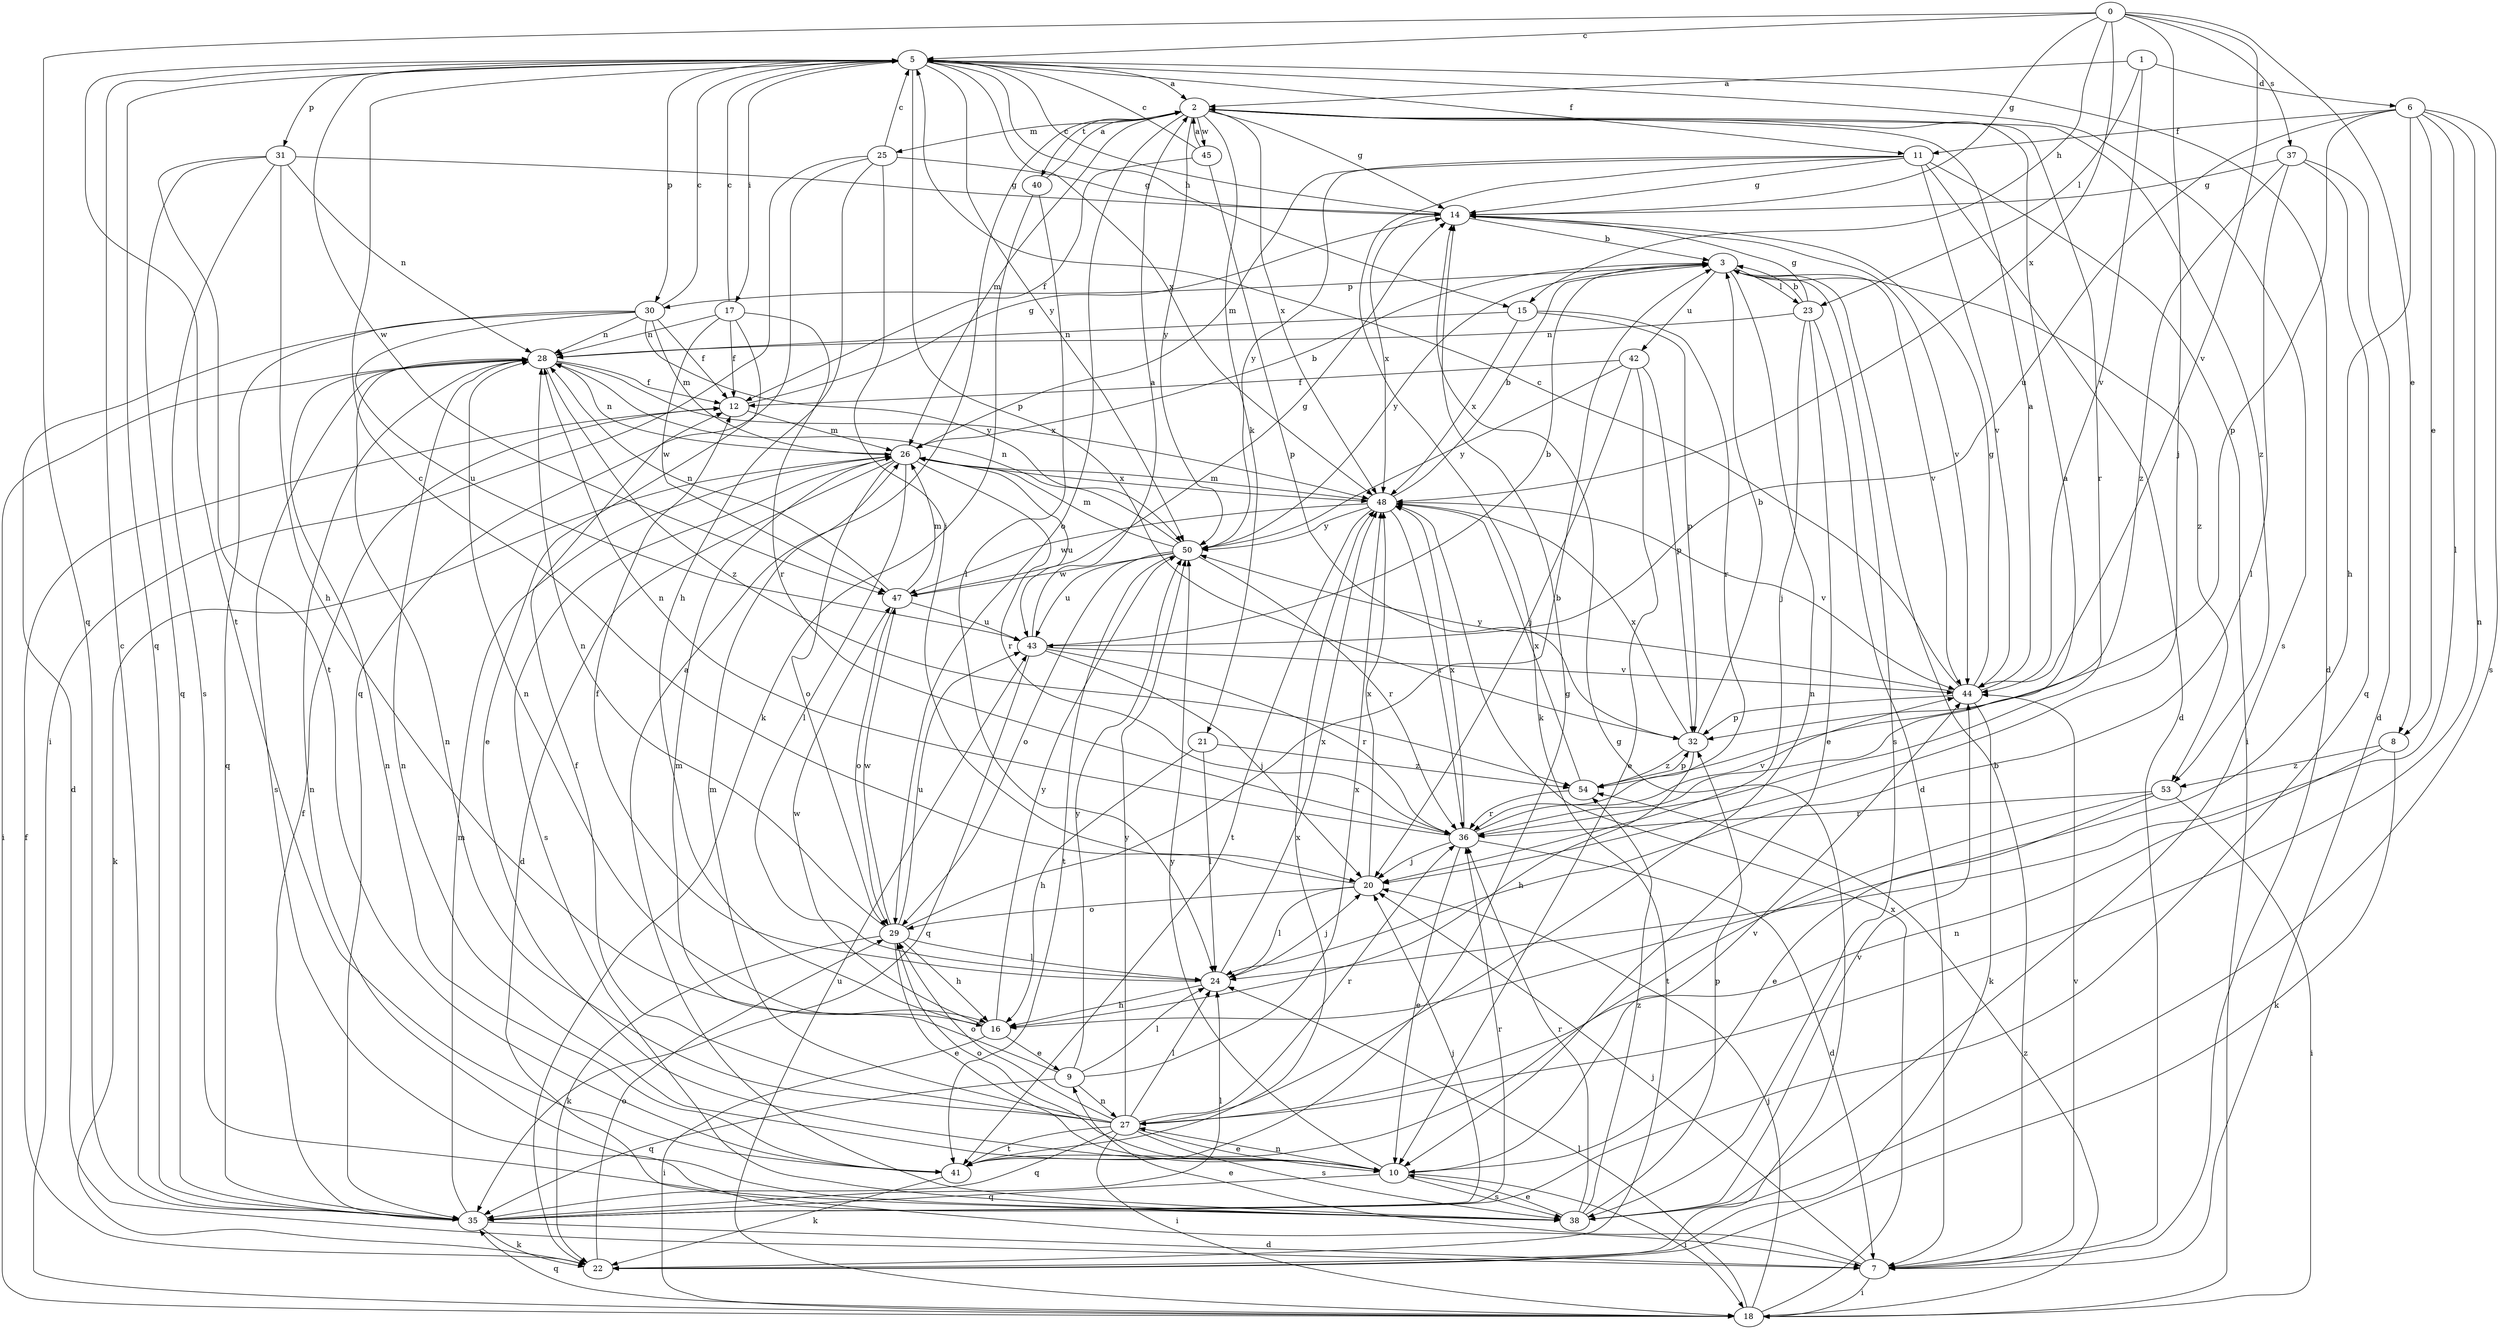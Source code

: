 strict digraph  {
0;
1;
2;
3;
5;
6;
7;
8;
9;
10;
11;
12;
14;
15;
16;
17;
18;
20;
21;
22;
23;
24;
25;
26;
27;
28;
29;
30;
31;
32;
35;
36;
37;
38;
40;
41;
42;
43;
44;
45;
47;
48;
50;
53;
54;
0 -> 5  [label=c];
0 -> 8  [label=e];
0 -> 14  [label=g];
0 -> 15  [label=h];
0 -> 20  [label=j];
0 -> 35  [label=q];
0 -> 37  [label=s];
0 -> 44  [label=v];
0 -> 48  [label=x];
1 -> 2  [label=a];
1 -> 6  [label=d];
1 -> 23  [label=l];
1 -> 44  [label=v];
2 -> 14  [label=g];
2 -> 21  [label=k];
2 -> 25  [label=m];
2 -> 26  [label=m];
2 -> 29  [label=o];
2 -> 36  [label=r];
2 -> 40  [label=t];
2 -> 45  [label=w];
2 -> 48  [label=x];
2 -> 50  [label=y];
2 -> 53  [label=z];
3 -> 23  [label=l];
3 -> 27  [label=n];
3 -> 30  [label=p];
3 -> 38  [label=s];
3 -> 42  [label=u];
3 -> 44  [label=v];
3 -> 50  [label=y];
3 -> 53  [label=z];
5 -> 2  [label=a];
5 -> 7  [label=d];
5 -> 11  [label=f];
5 -> 15  [label=h];
5 -> 17  [label=i];
5 -> 30  [label=p];
5 -> 31  [label=p];
5 -> 32  [label=p];
5 -> 35  [label=q];
5 -> 38  [label=s];
5 -> 41  [label=t];
5 -> 47  [label=w];
5 -> 48  [label=x];
5 -> 50  [label=y];
6 -> 8  [label=e];
6 -> 11  [label=f];
6 -> 16  [label=h];
6 -> 24  [label=l];
6 -> 27  [label=n];
6 -> 32  [label=p];
6 -> 38  [label=s];
6 -> 43  [label=u];
7 -> 3  [label=b];
7 -> 9  [label=e];
7 -> 18  [label=i];
7 -> 20  [label=j];
7 -> 44  [label=v];
8 -> 22  [label=k];
8 -> 27  [label=n];
8 -> 53  [label=z];
9 -> 24  [label=l];
9 -> 26  [label=m];
9 -> 27  [label=n];
9 -> 35  [label=q];
9 -> 48  [label=x];
9 -> 50  [label=y];
10 -> 18  [label=i];
10 -> 27  [label=n];
10 -> 28  [label=n];
10 -> 29  [label=o];
10 -> 35  [label=q];
10 -> 38  [label=s];
10 -> 44  [label=v];
10 -> 50  [label=y];
11 -> 7  [label=d];
11 -> 14  [label=g];
11 -> 18  [label=i];
11 -> 22  [label=k];
11 -> 26  [label=m];
11 -> 44  [label=v];
11 -> 50  [label=y];
12 -> 14  [label=g];
12 -> 26  [label=m];
14 -> 3  [label=b];
14 -> 5  [label=c];
14 -> 44  [label=v];
14 -> 48  [label=x];
15 -> 28  [label=n];
15 -> 32  [label=p];
15 -> 36  [label=r];
15 -> 48  [label=x];
16 -> 9  [label=e];
16 -> 18  [label=i];
16 -> 28  [label=n];
16 -> 47  [label=w];
16 -> 50  [label=y];
17 -> 5  [label=c];
17 -> 10  [label=e];
17 -> 12  [label=f];
17 -> 28  [label=n];
17 -> 36  [label=r];
17 -> 47  [label=w];
18 -> 20  [label=j];
18 -> 24  [label=l];
18 -> 35  [label=q];
18 -> 43  [label=u];
18 -> 48  [label=x];
18 -> 54  [label=z];
20 -> 5  [label=c];
20 -> 24  [label=l];
20 -> 29  [label=o];
20 -> 48  [label=x];
21 -> 16  [label=h];
21 -> 24  [label=l];
21 -> 54  [label=z];
22 -> 12  [label=f];
22 -> 14  [label=g];
22 -> 29  [label=o];
23 -> 3  [label=b];
23 -> 7  [label=d];
23 -> 10  [label=e];
23 -> 14  [label=g];
23 -> 20  [label=j];
23 -> 28  [label=n];
24 -> 12  [label=f];
24 -> 16  [label=h];
24 -> 20  [label=j];
24 -> 48  [label=x];
25 -> 5  [label=c];
25 -> 14  [label=g];
25 -> 16  [label=h];
25 -> 18  [label=i];
25 -> 20  [label=j];
25 -> 35  [label=q];
26 -> 3  [label=b];
26 -> 7  [label=d];
26 -> 22  [label=k];
26 -> 24  [label=l];
26 -> 28  [label=n];
26 -> 29  [label=o];
26 -> 36  [label=r];
26 -> 38  [label=s];
26 -> 43  [label=u];
26 -> 48  [label=x];
27 -> 10  [label=e];
27 -> 12  [label=f];
27 -> 18  [label=i];
27 -> 24  [label=l];
27 -> 26  [label=m];
27 -> 28  [label=n];
27 -> 29  [label=o];
27 -> 35  [label=q];
27 -> 36  [label=r];
27 -> 38  [label=s];
27 -> 41  [label=t];
27 -> 50  [label=y];
28 -> 12  [label=f];
28 -> 18  [label=i];
28 -> 38  [label=s];
28 -> 48  [label=x];
28 -> 54  [label=z];
29 -> 3  [label=b];
29 -> 10  [label=e];
29 -> 16  [label=h];
29 -> 22  [label=k];
29 -> 24  [label=l];
29 -> 28  [label=n];
29 -> 43  [label=u];
29 -> 47  [label=w];
30 -> 5  [label=c];
30 -> 7  [label=d];
30 -> 12  [label=f];
30 -> 26  [label=m];
30 -> 28  [label=n];
30 -> 35  [label=q];
30 -> 43  [label=u];
30 -> 50  [label=y];
31 -> 14  [label=g];
31 -> 16  [label=h];
31 -> 28  [label=n];
31 -> 35  [label=q];
31 -> 38  [label=s];
31 -> 41  [label=t];
32 -> 3  [label=b];
32 -> 16  [label=h];
32 -> 48  [label=x];
32 -> 54  [label=z];
35 -> 5  [label=c];
35 -> 7  [label=d];
35 -> 12  [label=f];
35 -> 20  [label=j];
35 -> 22  [label=k];
35 -> 24  [label=l];
35 -> 26  [label=m];
35 -> 36  [label=r];
36 -> 2  [label=a];
36 -> 7  [label=d];
36 -> 10  [label=e];
36 -> 20  [label=j];
36 -> 28  [label=n];
36 -> 44  [label=v];
36 -> 48  [label=x];
37 -> 7  [label=d];
37 -> 14  [label=g];
37 -> 24  [label=l];
37 -> 35  [label=q];
37 -> 54  [label=z];
38 -> 2  [label=a];
38 -> 10  [label=e];
38 -> 28  [label=n];
38 -> 32  [label=p];
38 -> 36  [label=r];
38 -> 44  [label=v];
38 -> 54  [label=z];
40 -> 2  [label=a];
40 -> 22  [label=k];
40 -> 24  [label=l];
41 -> 14  [label=g];
41 -> 22  [label=k];
41 -> 28  [label=n];
41 -> 48  [label=x];
42 -> 10  [label=e];
42 -> 12  [label=f];
42 -> 20  [label=j];
42 -> 32  [label=p];
42 -> 50  [label=y];
43 -> 2  [label=a];
43 -> 3  [label=b];
43 -> 20  [label=j];
43 -> 35  [label=q];
43 -> 36  [label=r];
43 -> 44  [label=v];
44 -> 2  [label=a];
44 -> 5  [label=c];
44 -> 14  [label=g];
44 -> 22  [label=k];
44 -> 32  [label=p];
44 -> 50  [label=y];
45 -> 2  [label=a];
45 -> 5  [label=c];
45 -> 12  [label=f];
45 -> 32  [label=p];
47 -> 14  [label=g];
47 -> 26  [label=m];
47 -> 28  [label=n];
47 -> 29  [label=o];
47 -> 43  [label=u];
48 -> 3  [label=b];
48 -> 26  [label=m];
48 -> 36  [label=r];
48 -> 41  [label=t];
48 -> 44  [label=v];
48 -> 47  [label=w];
48 -> 50  [label=y];
50 -> 26  [label=m];
50 -> 28  [label=n];
50 -> 29  [label=o];
50 -> 36  [label=r];
50 -> 41  [label=t];
50 -> 43  [label=u];
50 -> 47  [label=w];
53 -> 10  [label=e];
53 -> 18  [label=i];
53 -> 36  [label=r];
53 -> 41  [label=t];
54 -> 32  [label=p];
54 -> 36  [label=r];
54 -> 48  [label=x];
}
